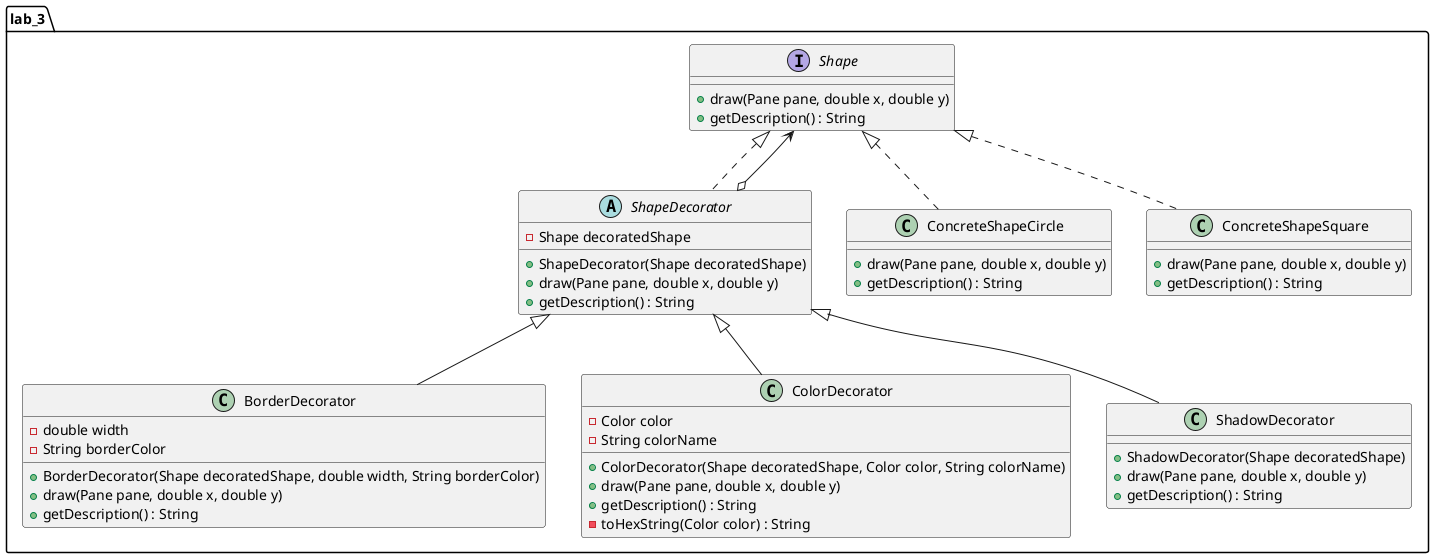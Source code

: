 @startuml

package lab_3 {

    interface Shape {
        +draw(Pane pane, double x, double y)
        +getDescription() : String
    }

    abstract class ShapeDecorator implements Shape {
        -Shape decoratedShape
        +ShapeDecorator(Shape decoratedShape)
        +draw(Pane pane, double x, double y)
        +getDescription() : String
    }

    class BorderDecorator {
        -double width
        -String borderColor
        +BorderDecorator(Shape decoratedShape, double width, String borderColor)
        +draw(Pane pane, double x, double y)
        +getDescription() : String
    }

    class ColorDecorator {
        -Color color
        -String colorName
        +ColorDecorator(Shape decoratedShape, Color color, String colorName)
        +draw(Pane pane, double x, double y)
        +getDescription() : String
        -toHexString(Color color) : String
    }

    class ConcreteShapeCircle {
        +draw(Pane pane, double x, double y)
        +getDescription() : String
    }

    class ConcreteShapeSquare {
        +draw(Pane pane, double x, double y)
        +getDescription() : String
    }

    class ShadowDecorator {
        +ShadowDecorator(Shape decoratedShape)
        +draw(Pane pane, double x, double y)
        +getDescription() : String
    }

    Shape <|.. ConcreteShapeCircle
    Shape <|.. ConcreteShapeSquare
    Shape <--o  ShapeDecorator
    ShapeDecorator <|-- BorderDecorator
    ShapeDecorator <|-- ColorDecorator
    ShapeDecorator <|-- ShadowDecorator

}

@enduml
